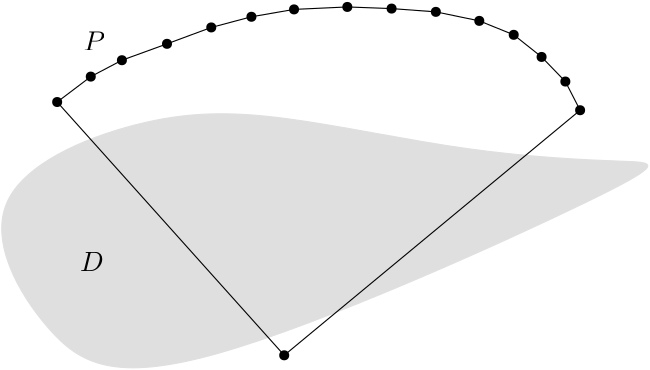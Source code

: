 <?xml version="1.0"?>
<!DOCTYPE ipe SYSTEM "ipe.dtd">
<ipe version="70000" creator="ipe6upgrade">
<info created="D:20061201111702" modified="D:20061201112111"/>
<ipestyle name="ipe6">
<color name="red" value="1 0 0"/>
<color name="green" value="0 1 0"/>
<color name="blue" value="0 0 1"/>
<color name="yellow" value="1 1 0"/>
<color name="gray1" value="0.125"/>
<color name="gray2" value="0.25"/>
<color name="gray3" value="0.375"/>
<color name="gray4" value="0.5"/>
<color name="gray5" value="0.625"/>
<color name="gray6" value="0.75"/>
<color name="gray7" value="0.875"/>
<dashstyle name="dashed" value="[4] 0"/>
<dashstyle name="dotted" value="[1 3] 0"/>
<dashstyle name="dash dotted" value="[4 2 1 2] 0"/>
<dashstyle name="dash dot dotted" value="[4 2 1 2 1 2] 0"/>
<pen name="heavier" value="0.8"/>
<pen name="fat" value="1.2"/>
<pen name="ultrafat" value="2"/>
<textsize name="large" value="\large"/>
<textsize name="Large" value="\Large"/>
<textsize name="LARGE" value="\LARGE"/>
<textsize name="huge" value="\huge"/>
<textsize name="Huge" value="\Huge"/>
<textsize name="small" value="\small"/>
<textsize name="footnote" value="\footnotesize"/>
<textsize name="tiny" value="\tiny"/>
<symbolsize name="small" value="2"/>
<symbolsize name="tiny" value="1.1"/>
<symbolsize name="large" value="5"/>
<arrowsize name="small" value="5"/>
<arrowsize name="tiny" value="3"/>
<arrowsize name="large" value="10"/>
<symbol name="mark/circle(sx)" transformations="translations">
<path fill="sym-stroke">
0.6 0 0 0.6 0 0 e 0.4 0 0 0.4 0 0 e
</path></symbol>
<symbol name="mark/disk(sx)" transformations="translations">
<path fill="sym-stroke">
0.6 0 0 0.6 0 0 e
</path></symbol>
<symbol name="mark/fdisk(sfx)" transformations="translations">
<group><path fill="sym-stroke" fillrule="eofill">
0.6 0 0 0.6 0 0 e 0.4 0 0 0.4 0 0 e
</path><path fill="sym-fill">
0.4 0 0 0.4 0 0 e
</path></group></symbol>
<symbol name="mark/box(sx)" transformations="translations">
<path fill="sym-stroke" fillrule="eofill">
-0.6 -0.6 m 0.6 -0.6 l 0.6 0.6 l -0.6 0.6 l h -0.4 -0.4 m 0.4 -0.4 l 0.4 0.4 l -0.4 0.4 l h</path></symbol>
<symbol name="mark/square(sx)" transformations="translations">
<path fill="sym-stroke">
-0.6 -0.6 m 0.6 -0.6 l 0.6 0.6 l -0.6 0.6 l h</path></symbol>
<symbol name="mark/fsquare(sfx)" transformations="translations">
<group><path fill="sym-stroke" fillrule="eofill">
-0.6 -0.6 m 0.6 -0.6 l 0.6 0.6 l -0.6 0.6 l h-0.4 -0.4 m 0.4 -0.4 l 0.4 0.4 l -0.4 0.4 l h</path><path fill="sym-fill">
-0.4 -0.4 m 0.4 -0.4 l 0.4 0.4 l -0.4 0.4 l h</path></group></symbol>
<symbol name="mark/cross(sx)" transformations="translations">
<group><path fill="sym-stroke">
-0.43 -0.57 m 0.57 0.43 l 0.43 0.57 l -0.57 -0.43 l h</path><path fill="sym-stroke">
-0.43 0.57 m 0.57 -0.43 l 0.43 -0.57 l -0.57 0.43 l h</path>
</group></symbol>
<textstyle name="center" begin="\begin{center}"
end="\end{center}"/>
<textstyle name="itemize" begin="\begin{itemize}"
end="\end{itemize}"/>
<textstyle name="item" begin="\begin{itemize}\item{}"
end="\end{itemize}"/>
</ipestyle>
<page>
<layer name="alpha"/>
<view layers="alpha" active="alpha"/>
<path layer="alpha" stroke="gray7" pen="normal" matrix="0.5 0 0 0.5 136.897 89.9427" fill="gray7">
379.689 203.77
236.869 235.049
143.623 234.459
13.1967 177.803
72.2131 67.4426
146.574 24.9508
530.77 198.459
502.443 197.869 u
</path>
<path stroke="black" pen="normal" matrix="0.5 0 0 0.5 136.897 89.9427">
81.0656 241.541 m
244.541 59.1803 l
457.59 235.639 l
446.967 256.295 l
429.852 274 l
409.787 289.934 l
385 299.967 l
353.721 306.459 l
321.852 308.82 l
289.984 310 l
251.623 308.23 l
220.934 302.918 l
192.016 295.246 l
160.148 283.443 l
127.689 271.639 l
105.262 259.836 l
h
</path>
<text stroke="black" matrix="0.5 0 0 0.5 136.897 89.9427" pos="99.9508 278.721" type="label" transformations="translations" valign="bottom" size="normal">$P$</text>
<text stroke="black" matrix="0.5 0 0 0.5 136.897 89.9427" pos="97.5902 119.967" type="label" transformations="translations" valign="bottom" size="normal">$D$</text>
<use name="mark/disk(sx)" pos="81.0656 241.541" matrix="0.5 0 0 0.5 136.897 89.9427" size="normal" stroke="black"/>
<use name="mark/disk(sx)" pos="105.262 259.836" matrix="0.5 0 0 0.5 136.897 89.9427" size="normal" stroke="black"/>
<use name="mark/disk(sx)" pos="127.689 271.639" matrix="0.5 0 0 0.5 136.897 89.9427" size="normal" stroke="black"/>
<use name="mark/disk(sx)" pos="160.148 283.443" matrix="0.5 0 0 0.5 136.897 89.9427" size="normal" stroke="black"/>
<use name="mark/disk(sx)" pos="192.016 295.246" matrix="0.5 0 0 0.5 136.897 89.9427" size="normal" stroke="black"/>
<use name="mark/disk(sx)" pos="220.934 302.918" matrix="0.5 0 0 0.5 136.897 89.9427" size="normal" stroke="black"/>
<use name="mark/disk(sx)" pos="251.623 308.23" matrix="0.5 0 0 0.5 136.897 89.9427" size="normal" stroke="black"/>
<use name="mark/disk(sx)" pos="289.984 310" matrix="0.5 0 0 0.5 136.897 89.9427" size="normal" stroke="black"/>
<use name="mark/disk(sx)" pos="321.852 308.82" matrix="0.5 0 0 0.5 136.897 89.9427" size="normal" stroke="black"/>
<use name="mark/disk(sx)" pos="353.721 306.459" matrix="0.5 0 0 0.5 136.897 89.9427" size="normal" stroke="black"/>
<use name="mark/disk(sx)" pos="385 299.967" matrix="0.5 0 0 0.5 136.897 89.9427" size="normal" stroke="black"/>
<use name="mark/disk(sx)" pos="409.787 289.934" matrix="0.5 0 0 0.5 136.897 89.9427" size="normal" stroke="black"/>
<use name="mark/disk(sx)" pos="429.852 274" matrix="0.5 0 0 0.5 136.897 89.9427" size="normal" stroke="black"/>
<use name="mark/disk(sx)" pos="446.967 256.295" matrix="0.5 0 0 0.5 136.897 89.9427" size="normal" stroke="black"/>
<use name="mark/disk(sx)" pos="457.59 235.639" matrix="0.5 0 0 0.5 136.897 89.9427" size="normal" stroke="black"/>
<use name="mark/disk(sx)" pos="244.541 59.1803" matrix="0.5 0 0 0.5 136.897 89.9427" size="normal" stroke="black"/>
</page>
</ipe>
